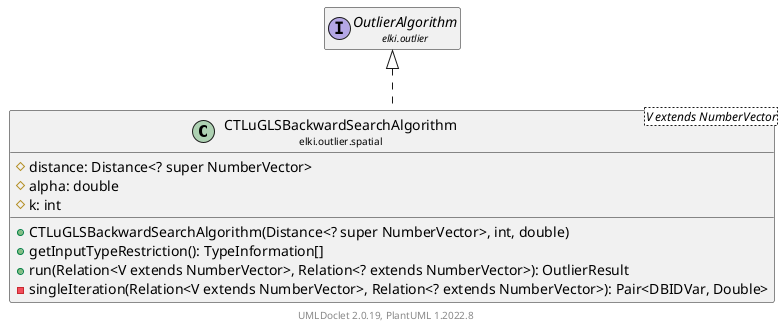 @startuml
    remove .*\.(Instance|Par|Parameterizer|Factory)$
    set namespaceSeparator none
    hide empty fields
    hide empty methods

    class "<size:14>CTLuGLSBackwardSearchAlgorithm\n<size:10>elki.outlier.spatial" as elki.outlier.spatial.CTLuGLSBackwardSearchAlgorithm<V extends NumberVector> [[CTLuGLSBackwardSearchAlgorithm.html]] {
        #distance: Distance<? super NumberVector>
        #alpha: double
        #k: int
        +CTLuGLSBackwardSearchAlgorithm(Distance<? super NumberVector>, int, double)
        +getInputTypeRestriction(): TypeInformation[]
        +run(Relation<V extends NumberVector>, Relation<? extends NumberVector>): OutlierResult
        -singleIteration(Relation<V extends NumberVector>, Relation<? extends NumberVector>): Pair<DBIDVar, Double>
    }

    interface "<size:14>OutlierAlgorithm\n<size:10>elki.outlier" as elki.outlier.OutlierAlgorithm [[../OutlierAlgorithm.html]]
    class "<size:14>CTLuGLSBackwardSearchAlgorithm.Par\n<size:10>elki.outlier.spatial" as elki.outlier.spatial.CTLuGLSBackwardSearchAlgorithm.Par<V extends NumberVector>

    elki.outlier.OutlierAlgorithm <|.. elki.outlier.spatial.CTLuGLSBackwardSearchAlgorithm
    elki.outlier.spatial.CTLuGLSBackwardSearchAlgorithm +-- elki.outlier.spatial.CTLuGLSBackwardSearchAlgorithm.Par

    center footer UMLDoclet 2.0.19, PlantUML 1.2022.8
@enduml
